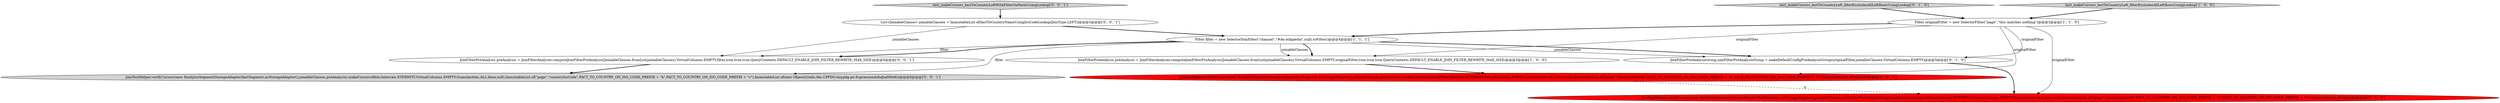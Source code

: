 digraph {
2 [style = filled, label = "Filter filter = new SelectorDimFilter(\"channel\",\"#de.wikipedia\",null).toFilter()@@@4@@@['1', '1', '1']", fillcolor = white, shape = ellipse image = "AAA0AAABBB1BBB"];
8 [style = filled, label = "List<JoinableClause> joinableClauses = ImmutableList.of(factToCountryNameUsingIsoCodeLookup(JoinType.LEFT))@@@3@@@['0', '0', '1']", fillcolor = white, shape = ellipse image = "AAA0AAABBB3BBB"];
9 [style = filled, label = "JoinFilterPreAnalysis preAnalysis = JoinFilterAnalyzer.computeJoinFilterPreAnalysis(JoinableClauses.fromList(joinableClauses),VirtualColumns.EMPTY,filter,true,true,true,QueryContexts.DEFAULT_ENABLE_JOIN_FILTER_REWRITE_MAX_SIZE)@@@5@@@['0', '0', '1']", fillcolor = white, shape = ellipse image = "AAA0AAABBB3BBB"];
11 [style = filled, label = "JoinTestHelper.verifyCursors(new HashJoinSegmentStorageAdapter(factSegment.asStorageAdapter(),joinableClauses,preAnalysis).makeCursors(filter,Intervals.ETERNITY,VirtualColumns.EMPTY,Granularities.ALL,false,null),ImmutableList.of(\"page\",\"countryIsoCode\",FACT_TO_COUNTRY_ON_ISO_CODE_PREFIX + \"k\",FACT_TO_COUNTRY_ON_ISO_CODE_PREFIX + \"v\"),ImmutableList.of(new Object((((edu.fdu.CPPDG.tinypdg.pe.ExpressionInfo@a00b46))@@@6@@@['0', '0', '1']", fillcolor = lightgray, shape = ellipse image = "AAA0AAABBB3BBB"];
3 [style = filled, label = "JoinTestHelper.verifyCursors(new HashJoinSegmentStorageAdapter(factSegment.asStorageAdapter(),joinableClauses,preAnalysis).makeCursors(originalFilter,Intervals.ETERNITY,VirtualColumns.EMPTY,Granularities.ALL,false,null),ImmutableList.of(\"page\",\"countryIsoCode\",FACT_TO_COUNTRY_ON_ISO_CODE_PREFIX + \"k\",FACT_TO_COUNTRY_ON_ISO_CODE_PREFIX + \"v\"),ImmutableList.of())@@@6@@@['1', '0', '0']", fillcolor = red, shape = ellipse image = "AAA1AAABBB1BBB"];
0 [style = filled, label = "JoinFilterPreAnalysis preAnalysis = JoinFilterAnalyzer.computeJoinFilterPreAnalysis(JoinableClauses.fromList(joinableClauses),VirtualColumns.EMPTY,originalFilter,true,true,true,QueryContexts.DEFAULT_ENABLE_JOIN_FILTER_REWRITE_MAX_SIZE)@@@5@@@['1', '0', '0']", fillcolor = white, shape = ellipse image = "AAA0AAABBB1BBB"];
1 [style = filled, label = "test_makeCursors_factToCountryLeft_filterExcludesAllLeftRowsUsingLookup['1', '0', '0']", fillcolor = lightgray, shape = diamond image = "AAA0AAABBB1BBB"];
5 [style = filled, label = "JoinTestHelper.verifyCursors(new HashJoinSegmentStorageAdapter(factSegment.asStorageAdapter(),joinableClauses,joinFilterPreAnalysisGroup).makeCursors(originalFilter,Intervals.ETERNITY,VirtualColumns.EMPTY,Granularities.ALL,false,null),ImmutableList.of(\"page\",\"countryIsoCode\",FACT_TO_COUNTRY_ON_ISO_CODE_PREFIX + \"k\",FACT_TO_COUNTRY_ON_ISO_CODE_PREFIX + \"v\"),ImmutableList.of())@@@6@@@['0', '1', '0']", fillcolor = red, shape = ellipse image = "AAA1AAABBB2BBB"];
10 [style = filled, label = "test_makeCursors_factToCountryLeftWithFilterOnFactsUsingLookup['0', '0', '1']", fillcolor = lightgray, shape = diamond image = "AAA0AAABBB3BBB"];
4 [style = filled, label = "Filter originalFilter = new SelectorFilter(\"page\",\"this matches nothing\")@@@3@@@['1', '1', '0']", fillcolor = white, shape = ellipse image = "AAA0AAABBB1BBB"];
7 [style = filled, label = "test_makeCursors_factToCountryLeft_filterExcludesAllLeftRowsUsingLookup['0', '1', '0']", fillcolor = lightgray, shape = diamond image = "AAA0AAABBB2BBB"];
6 [style = filled, label = "JoinFilterPreAnalysisGroup joinFilterPreAnalysisGroup = makeDefaultConfigPreAnalysisGroup(originalFilter,joinableClauses,VirtualColumns.EMPTY)@@@5@@@['0', '1', '0']", fillcolor = white, shape = ellipse image = "AAA0AAABBB2BBB"];
0->3 [style = bold, label=""];
3->5 [style = dashed, label="0"];
1->4 [style = bold, label=""];
9->11 [style = bold, label=""];
2->6 [style = bold, label=""];
4->5 [style = solid, label="originalFilter"];
2->9 [style = solid, label="filter"];
4->2 [style = bold, label=""];
7->4 [style = bold, label=""];
2->9 [style = bold, label=""];
6->5 [style = bold, label=""];
2->0 [style = bold, label=""];
4->6 [style = solid, label="originalFilter"];
10->8 [style = bold, label=""];
8->2 [style = bold, label=""];
2->11 [style = solid, label="filter"];
4->3 [style = solid, label="originalFilter"];
8->9 [style = solid, label="joinableClauses"];
2->6 [style = solid, label="joinableClauses"];
2->0 [style = solid, label="joinableClauses"];
4->0 [style = solid, label="originalFilter"];
}
